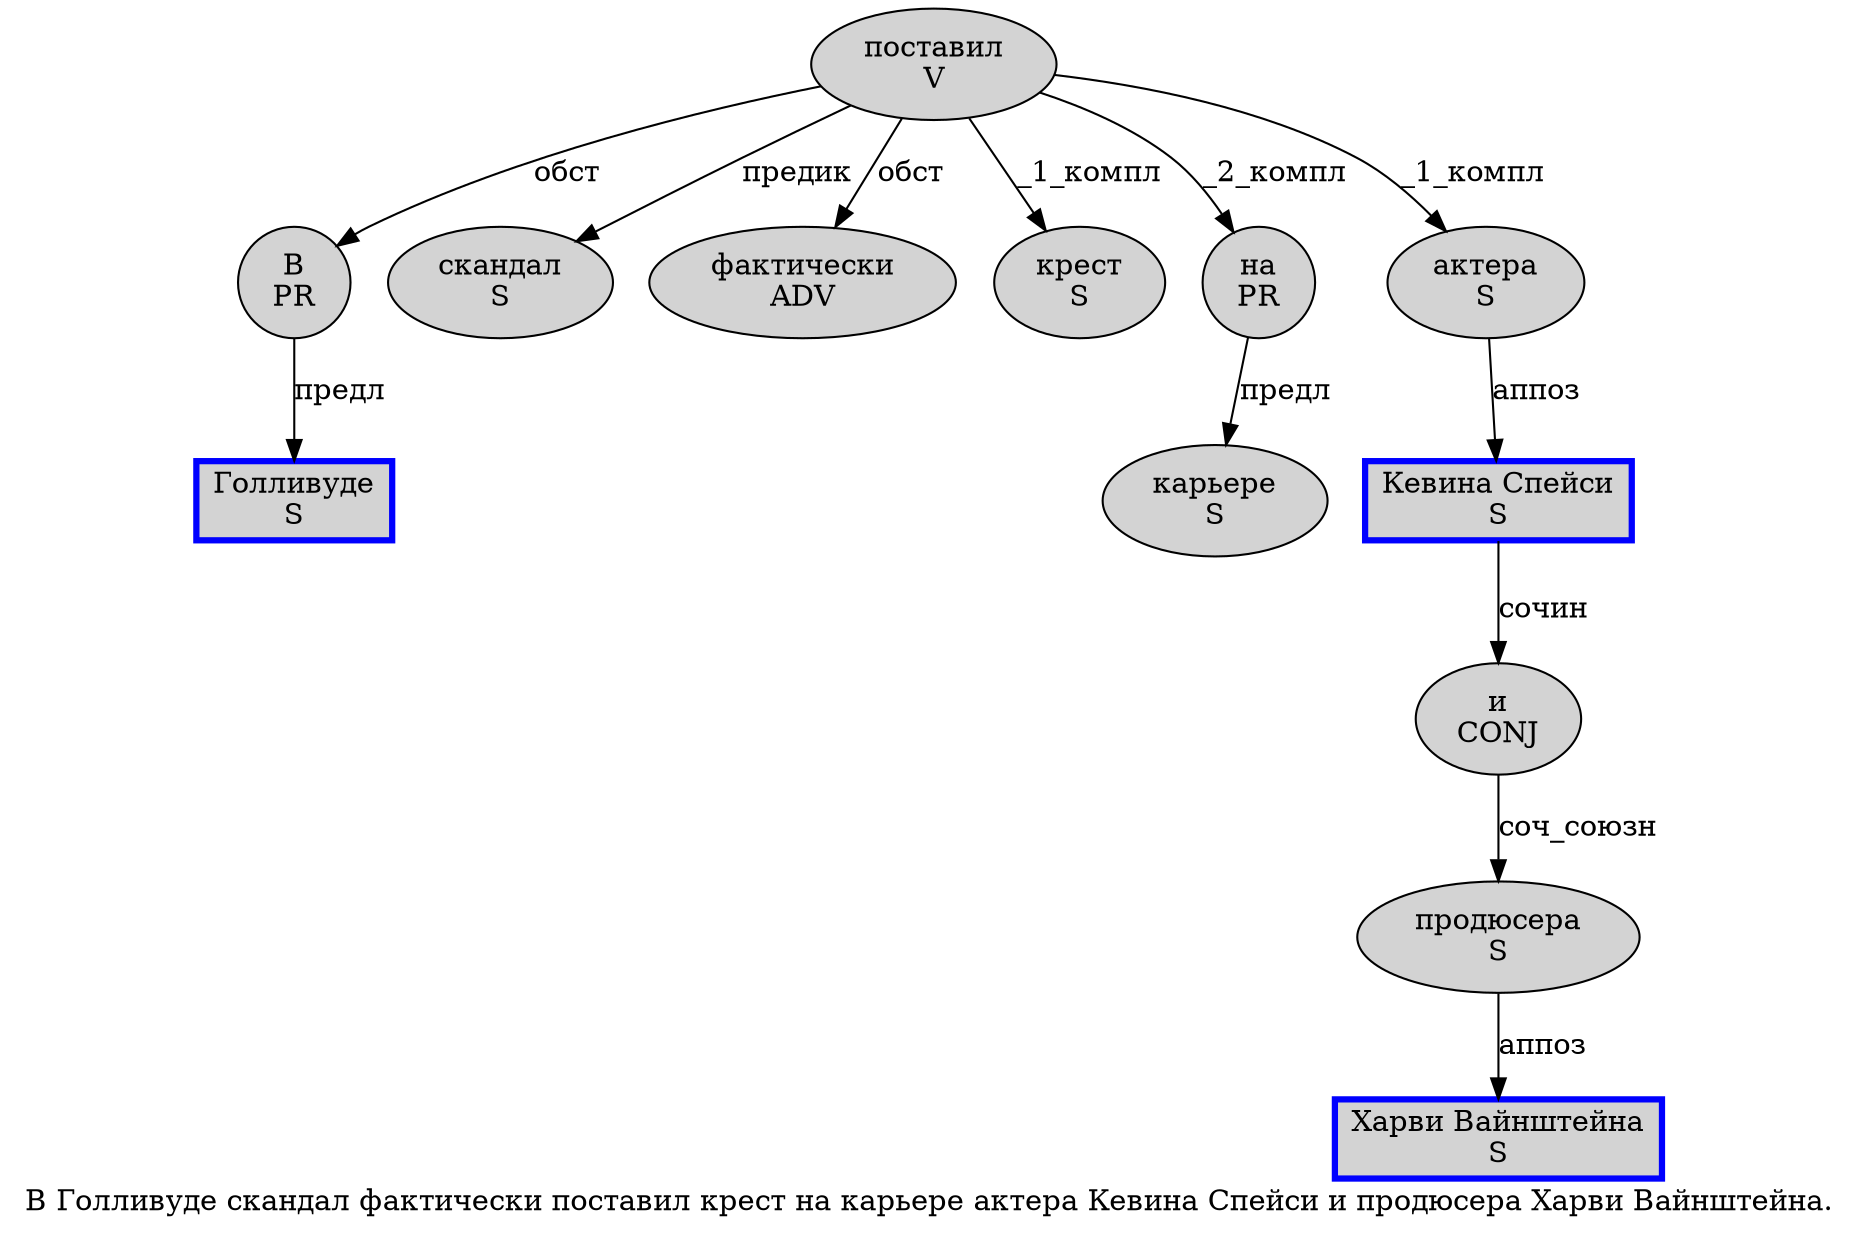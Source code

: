 digraph SENTENCE_1152 {
	graph [label="В Голливуде скандал фактически поставил крест на карьере актера Кевина Спейси и продюсера Харви Вайнштейна."]
	node [style=filled]
		0 [label="В
PR" color="" fillcolor=lightgray penwidth=1 shape=ellipse]
		1 [label="Голливуде
S" color=blue fillcolor=lightgray penwidth=3 shape=box]
		2 [label="скандал
S" color="" fillcolor=lightgray penwidth=1 shape=ellipse]
		3 [label="фактически
ADV" color="" fillcolor=lightgray penwidth=1 shape=ellipse]
		4 [label="поставил
V" color="" fillcolor=lightgray penwidth=1 shape=ellipse]
		5 [label="крест
S" color="" fillcolor=lightgray penwidth=1 shape=ellipse]
		6 [label="на
PR" color="" fillcolor=lightgray penwidth=1 shape=ellipse]
		7 [label="карьере
S" color="" fillcolor=lightgray penwidth=1 shape=ellipse]
		8 [label="актера
S" color="" fillcolor=lightgray penwidth=1 shape=ellipse]
		9 [label="Кевина Спейси
S" color=blue fillcolor=lightgray penwidth=3 shape=box]
		10 [label="и
CONJ" color="" fillcolor=lightgray penwidth=1 shape=ellipse]
		11 [label="продюсера
S" color="" fillcolor=lightgray penwidth=1 shape=ellipse]
		12 [label="Харви Вайнштейна
S" color=blue fillcolor=lightgray penwidth=3 shape=box]
			4 -> 0 [label="обст"]
			4 -> 2 [label="предик"]
			4 -> 3 [label="обст"]
			4 -> 5 [label="_1_компл"]
			4 -> 6 [label="_2_компл"]
			4 -> 8 [label="_1_компл"]
			10 -> 11 [label="соч_союзн"]
			11 -> 12 [label="аппоз"]
			0 -> 1 [label="предл"]
			9 -> 10 [label="сочин"]
			8 -> 9 [label="аппоз"]
			6 -> 7 [label="предл"]
}